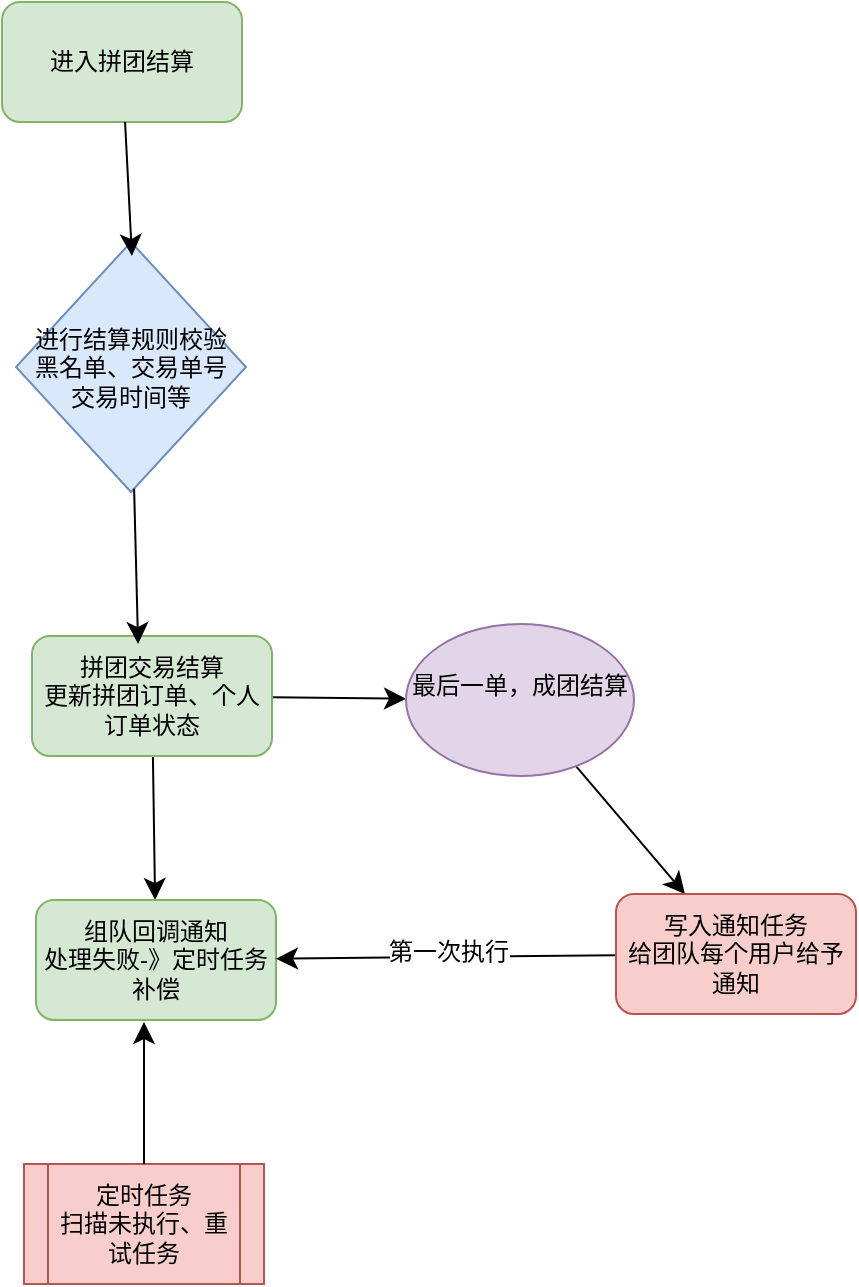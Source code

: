 <mxfile version="28.0.6">
  <diagram name="第 1 页" id="2rUWdSJBzpEuFzzUvxha">
    <mxGraphModel dx="1128" dy="1505" grid="0" gridSize="10" guides="1" tooltips="1" connect="1" arrows="1" fold="1" page="0" pageScale="1" pageWidth="1200" pageHeight="1600" math="0" shadow="0">
      <root>
        <mxCell id="0" />
        <mxCell id="1" parent="0" />
        <mxCell id="_dstU7Xcy83EFVRqUr65-3" value="进入拼团结算" style="rounded=1;whiteSpace=wrap;html=1;fillColor=#d5e8d4;strokeColor=#82b366;" vertex="1" parent="1">
          <mxGeometry x="-116" y="-523" width="120" height="60" as="geometry" />
        </mxCell>
        <mxCell id="_dstU7Xcy83EFVRqUr65-4" value="进行结算规则校验&lt;div&gt;黑名单、交易单号&lt;/div&gt;&lt;div&gt;交易时间等&lt;/div&gt;" style="rhombus;whiteSpace=wrap;html=1;fillColor=#dae8fc;strokeColor=#6c8ebf;" vertex="1" parent="1">
          <mxGeometry x="-109" y="-403" width="115" height="125" as="geometry" />
        </mxCell>
        <mxCell id="_dstU7Xcy83EFVRqUr65-5" style="edgeStyle=none;curved=1;rounded=0;orthogonalLoop=1;jettySize=auto;html=1;entryX=0.504;entryY=0.056;entryDx=0;entryDy=0;entryPerimeter=0;fontSize=12;startSize=8;endSize=8;" edge="1" parent="1" source="_dstU7Xcy83EFVRqUr65-3" target="_dstU7Xcy83EFVRqUr65-4">
          <mxGeometry relative="1" as="geometry" />
        </mxCell>
        <mxCell id="_dstU7Xcy83EFVRqUr65-9" style="edgeStyle=none;curved=1;rounded=0;orthogonalLoop=1;jettySize=auto;html=1;fontSize=12;startSize=8;endSize=8;" edge="1" parent="1" source="_dstU7Xcy83EFVRqUr65-6" target="_dstU7Xcy83EFVRqUr65-7">
          <mxGeometry relative="1" as="geometry" />
        </mxCell>
        <mxCell id="_dstU7Xcy83EFVRqUr65-11" style="edgeStyle=none;curved=1;rounded=0;orthogonalLoop=1;jettySize=auto;html=1;fontSize=12;startSize=8;endSize=8;" edge="1" parent="1" source="_dstU7Xcy83EFVRqUr65-6" target="_dstU7Xcy83EFVRqUr65-10">
          <mxGeometry relative="1" as="geometry" />
        </mxCell>
        <mxCell id="_dstU7Xcy83EFVRqUr65-6" value="拼团交易结算&lt;br&gt;更新拼团订单、个人订单状态" style="rounded=1;whiteSpace=wrap;html=1;fillColor=#d5e8d4;strokeColor=#82b366;" vertex="1" parent="1">
          <mxGeometry x="-101" y="-206" width="120" height="60" as="geometry" />
        </mxCell>
        <mxCell id="_dstU7Xcy83EFVRqUr65-7" value="组队回调通知&lt;br&gt;处理失败-》定时任务补偿" style="rounded=1;whiteSpace=wrap;html=1;fillColor=#d5e8d4;strokeColor=#82b366;" vertex="1" parent="1">
          <mxGeometry x="-99" y="-74" width="120" height="60" as="geometry" />
        </mxCell>
        <mxCell id="_dstU7Xcy83EFVRqUr65-8" style="edgeStyle=none;curved=1;rounded=0;orthogonalLoop=1;jettySize=auto;html=1;entryX=0.442;entryY=0.067;entryDx=0;entryDy=0;entryPerimeter=0;fontSize=12;startSize=8;endSize=8;" edge="1" parent="1" source="_dstU7Xcy83EFVRqUr65-4" target="_dstU7Xcy83EFVRqUr65-6">
          <mxGeometry relative="1" as="geometry" />
        </mxCell>
        <mxCell id="_dstU7Xcy83EFVRqUr65-13" style="edgeStyle=none;curved=1;rounded=0;orthogonalLoop=1;jettySize=auto;html=1;fontSize=12;startSize=8;endSize=8;" edge="1" parent="1" source="_dstU7Xcy83EFVRqUr65-10" target="_dstU7Xcy83EFVRqUr65-12">
          <mxGeometry relative="1" as="geometry" />
        </mxCell>
        <mxCell id="_dstU7Xcy83EFVRqUr65-10" value="最后一单，成团结算&lt;div&gt;&lt;br&gt;&lt;/div&gt;" style="ellipse;whiteSpace=wrap;html=1;fillColor=#e1d5e7;strokeColor=#9673a6;" vertex="1" parent="1">
          <mxGeometry x="86" y="-212" width="114" height="76" as="geometry" />
        </mxCell>
        <mxCell id="_dstU7Xcy83EFVRqUr65-14" style="edgeStyle=none;curved=1;rounded=0;orthogonalLoop=1;jettySize=auto;html=1;fontSize=12;startSize=8;endSize=8;" edge="1" parent="1" source="_dstU7Xcy83EFVRqUr65-12" target="_dstU7Xcy83EFVRqUr65-7">
          <mxGeometry relative="1" as="geometry" />
        </mxCell>
        <mxCell id="_dstU7Xcy83EFVRqUr65-15" value="第一次执行" style="edgeLabel;html=1;align=center;verticalAlign=middle;resizable=0;points=[];fontSize=12;" vertex="1" connectable="0" parent="_dstU7Xcy83EFVRqUr65-14">
          <mxGeometry x="-0.012" y="-3" relative="1" as="geometry">
            <mxPoint as="offset" />
          </mxGeometry>
        </mxCell>
        <mxCell id="_dstU7Xcy83EFVRqUr65-12" value="写入通知任务&lt;br&gt;给团队每个用户给予通知" style="rounded=1;whiteSpace=wrap;html=1;fillColor=#f8cecc;strokeColor=#b85450;" vertex="1" parent="1">
          <mxGeometry x="191" y="-77" width="120" height="60" as="geometry" />
        </mxCell>
        <mxCell id="_dstU7Xcy83EFVRqUr65-16" value="定时任务&lt;div&gt;扫描未执行、重试任务&lt;/div&gt;" style="shape=process;whiteSpace=wrap;html=1;backgroundOutline=1;fillColor=#f8cecc;strokeColor=#b85450;" vertex="1" parent="1">
          <mxGeometry x="-105" y="58" width="120" height="60" as="geometry" />
        </mxCell>
        <mxCell id="_dstU7Xcy83EFVRqUr65-17" style="edgeStyle=none;curved=1;rounded=0;orthogonalLoop=1;jettySize=auto;html=1;entryX=0.45;entryY=1.017;entryDx=0;entryDy=0;entryPerimeter=0;fontSize=12;startSize=8;endSize=8;" edge="1" parent="1" source="_dstU7Xcy83EFVRqUr65-16" target="_dstU7Xcy83EFVRqUr65-7">
          <mxGeometry relative="1" as="geometry" />
        </mxCell>
      </root>
    </mxGraphModel>
  </diagram>
</mxfile>
